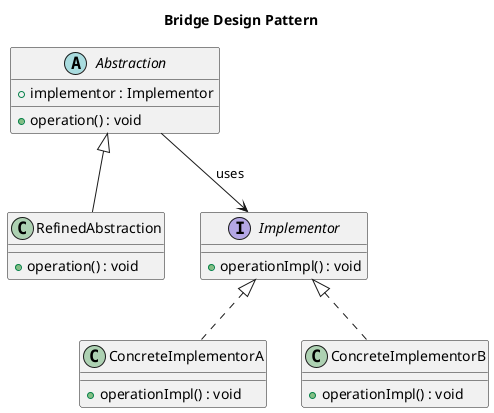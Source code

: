@startuml
title Bridge Design Pattern

' Abstract Layer
abstract class Abstraction {
    + implementor : Implementor
    + operation() : void
}

class RefinedAbstraction extends Abstraction {
    + operation() : void
}

' Implementation Layer
interface Implementor {
    + operationImpl() : void
}

class ConcreteImplementorA implements Implementor {
    + operationImpl() : void
}

class ConcreteImplementorB implements Implementor {
    + operationImpl() : void
}

' Relationships
Abstraction --> Implementor : "uses"

@enduml
